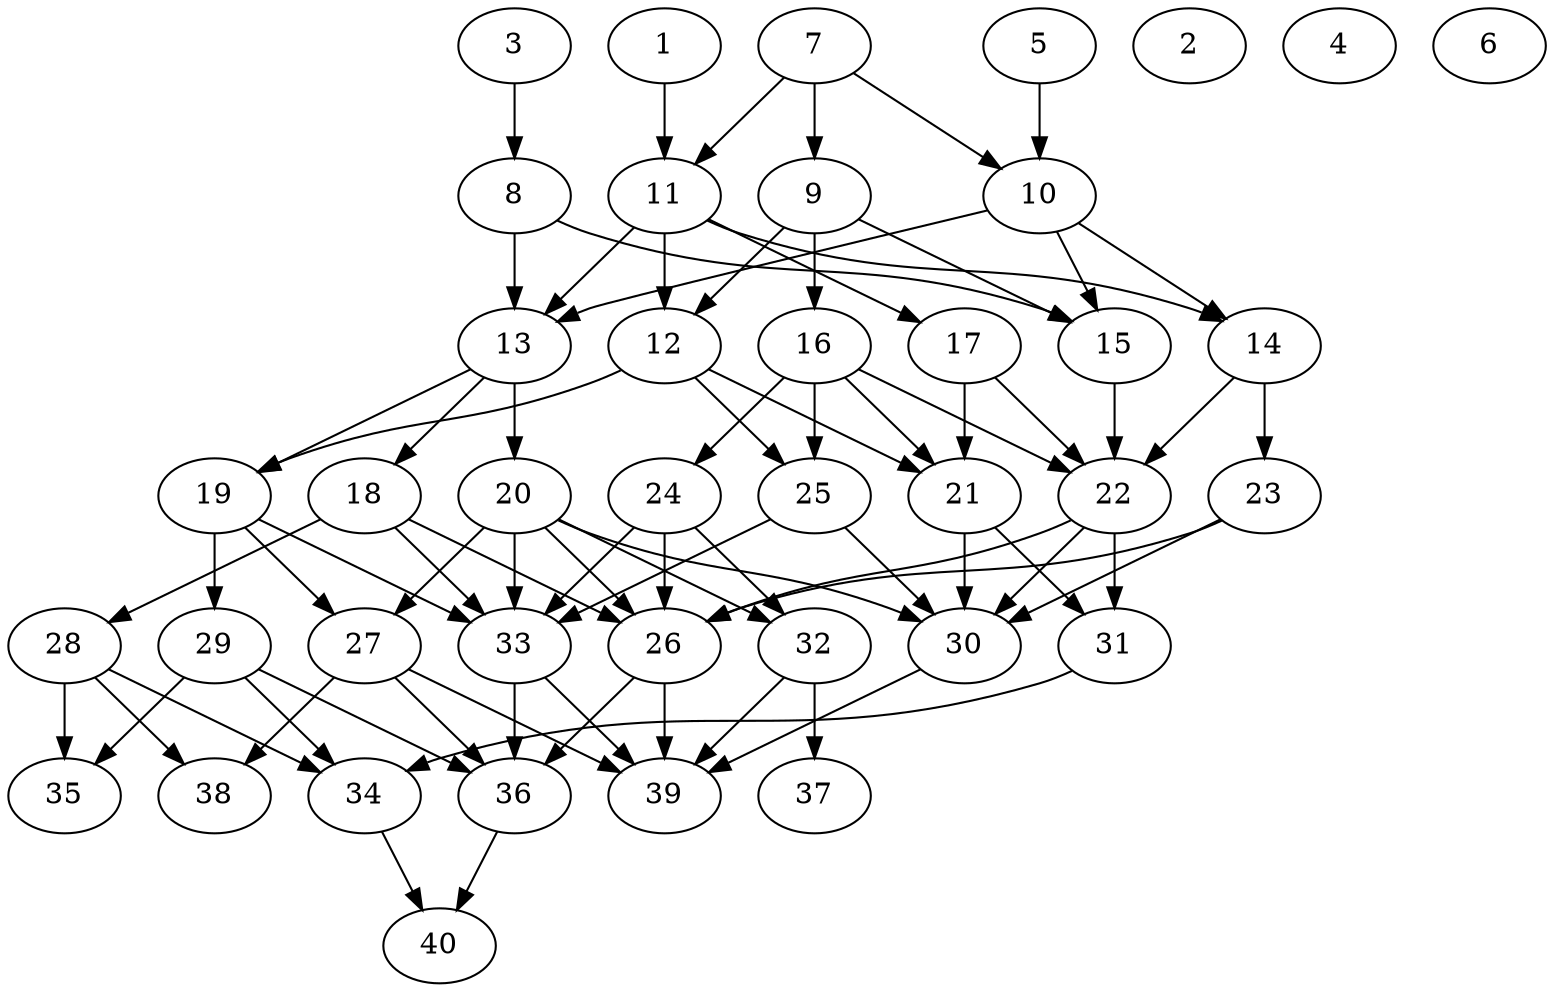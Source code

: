 // DAG automatically generated by daggen at Thu Oct  3 14:06:49 2019
// ./daggen --dot -n 40 --ccr 0.3 --fat 0.5 --regular 0.5 --density 0.6 --mindata 5242880 --maxdata 52428800 
digraph G {
  1 [size="87326720", alpha="0.02", expect_size="26198016"] 
  1 -> 11 [size ="26198016"]
  2 [size="69239467", alpha="0.07", expect_size="20771840"] 
  3 [size="36184747", alpha="0.19", expect_size="10855424"] 
  3 -> 8 [size ="10855424"]
  4 [size="80029013", alpha="0.04", expect_size="24008704"] 
  5 [size="134956373", alpha="0.05", expect_size="40486912"] 
  5 -> 10 [size ="40486912"]
  6 [size="54108160", alpha="0.05", expect_size="16232448"] 
  7 [size="129672533", alpha="0.00", expect_size="38901760"] 
  7 -> 9 [size ="38901760"]
  7 -> 10 [size ="38901760"]
  7 -> 11 [size ="38901760"]
  8 [size="21947733", alpha="0.01", expect_size="6584320"] 
  8 -> 13 [size ="6584320"]
  8 -> 15 [size ="6584320"]
  9 [size="137543680", alpha="0.12", expect_size="41263104"] 
  9 -> 12 [size ="41263104"]
  9 -> 15 [size ="41263104"]
  9 -> 16 [size ="41263104"]
  10 [size="136147627", alpha="0.05", expect_size="40844288"] 
  10 -> 13 [size ="40844288"]
  10 -> 14 [size ="40844288"]
  10 -> 15 [size ="40844288"]
  11 [size="53439147", alpha="0.09", expect_size="16031744"] 
  11 -> 12 [size ="16031744"]
  11 -> 13 [size ="16031744"]
  11 -> 14 [size ="16031744"]
  11 -> 17 [size ="16031744"]
  12 [size="68884480", alpha="0.14", expect_size="20665344"] 
  12 -> 19 [size ="20665344"]
  12 -> 21 [size ="20665344"]
  12 -> 25 [size ="20665344"]
  13 [size="120975360", alpha="0.07", expect_size="36292608"] 
  13 -> 18 [size ="36292608"]
  13 -> 19 [size ="36292608"]
  13 -> 20 [size ="36292608"]
  14 [size="110991360", alpha="0.09", expect_size="33297408"] 
  14 -> 22 [size ="33297408"]
  14 -> 23 [size ="33297408"]
  15 [size="142080000", alpha="0.16", expect_size="42624000"] 
  15 -> 22 [size ="42624000"]
  16 [size="23558827", alpha="0.11", expect_size="7067648"] 
  16 -> 21 [size ="7067648"]
  16 -> 22 [size ="7067648"]
  16 -> 24 [size ="7067648"]
  16 -> 25 [size ="7067648"]
  17 [size="59456853", alpha="0.20", expect_size="17837056"] 
  17 -> 21 [size ="17837056"]
  17 -> 22 [size ="17837056"]
  18 [size="60825600", alpha="0.12", expect_size="18247680"] 
  18 -> 26 [size ="18247680"]
  18 -> 28 [size ="18247680"]
  18 -> 33 [size ="18247680"]
  19 [size="67672747", alpha="0.09", expect_size="20301824"] 
  19 -> 27 [size ="20301824"]
  19 -> 29 [size ="20301824"]
  19 -> 33 [size ="20301824"]
  20 [size="163031040", alpha="0.06", expect_size="48909312"] 
  20 -> 26 [size ="48909312"]
  20 -> 27 [size ="48909312"]
  20 -> 30 [size ="48909312"]
  20 -> 32 [size ="48909312"]
  20 -> 33 [size ="48909312"]
  21 [size="46168747", alpha="0.11", expect_size="13850624"] 
  21 -> 30 [size ="13850624"]
  21 -> 31 [size ="13850624"]
  22 [size="118456320", alpha="0.04", expect_size="35536896"] 
  22 -> 26 [size ="35536896"]
  22 -> 30 [size ="35536896"]
  22 -> 31 [size ="35536896"]
  23 [size="70314667", alpha="0.18", expect_size="21094400"] 
  23 -> 26 [size ="21094400"]
  23 -> 30 [size ="21094400"]
  24 [size="124743680", alpha="0.01", expect_size="37423104"] 
  24 -> 26 [size ="37423104"]
  24 -> 32 [size ="37423104"]
  24 -> 33 [size ="37423104"]
  25 [size="36966400", alpha="0.18", expect_size="11089920"] 
  25 -> 30 [size ="11089920"]
  25 -> 33 [size ="11089920"]
  26 [size="166656000", alpha="0.01", expect_size="49996800"] 
  26 -> 36 [size ="49996800"]
  26 -> 39 [size ="49996800"]
  27 [size="93327360", alpha="0.17", expect_size="27998208"] 
  27 -> 36 [size ="27998208"]
  27 -> 38 [size ="27998208"]
  27 -> 39 [size ="27998208"]
  28 [size="92846080", alpha="0.14", expect_size="27853824"] 
  28 -> 34 [size ="27853824"]
  28 -> 35 [size ="27853824"]
  28 -> 38 [size ="27853824"]
  29 [size="29139627", alpha="0.07", expect_size="8741888"] 
  29 -> 34 [size ="8741888"]
  29 -> 35 [size ="8741888"]
  29 -> 36 [size ="8741888"]
  30 [size="98788693", alpha="0.14", expect_size="29636608"] 
  30 -> 39 [size ="29636608"]
  31 [size="143407787", alpha="0.06", expect_size="43022336"] 
  31 -> 34 [size ="43022336"]
  32 [size="75564373", alpha="0.04", expect_size="22669312"] 
  32 -> 37 [size ="22669312"]
  32 -> 39 [size ="22669312"]
  33 [size="104304640", alpha="0.16", expect_size="31291392"] 
  33 -> 36 [size ="31291392"]
  33 -> 39 [size ="31291392"]
  34 [size="91057493", alpha="0.20", expect_size="27317248"] 
  34 -> 40 [size ="27317248"]
  35 [size="98375680", alpha="0.19", expect_size="29512704"] 
  36 [size="86456320", alpha="0.19", expect_size="25936896"] 
  36 -> 40 [size ="25936896"]
  37 [size="91934720", alpha="0.05", expect_size="27580416"] 
  38 [size="69724160", alpha="0.16", expect_size="20917248"] 
  39 [size="24296107", alpha="0.13", expect_size="7288832"] 
  40 [size="75721387", alpha="0.09", expect_size="22716416"] 
}
